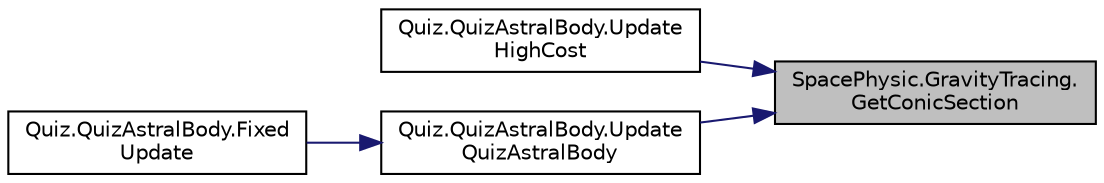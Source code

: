 digraph "SpacePhysic.GravityTracing.GetConicSection"
{
 // INTERACTIVE_SVG=YES
 // LATEX_PDF_SIZE
  edge [fontname="Helvetica",fontsize="10",labelfontname="Helvetica",labelfontsize="10"];
  node [fontname="Helvetica",fontsize="10",shape=record];
  rankdir="RL";
  Node1 [label="SpacePhysic.GravityTracing.\lGetConicSection",height=0.2,width=0.4,color="black", fillcolor="grey75", style="filled", fontcolor="black",tooltip="获取轨道圆锥曲线"];
  Node1 -> Node2 [dir="back",color="midnightblue",fontsize="10",style="solid",fontname="Helvetica"];
  Node2 [label="Quiz.QuizAstralBody.Update\lHighCost",height=0.2,width=0.4,color="black", fillcolor="white", style="filled",URL="$class_quiz_1_1_quiz_astral_body.html#a41716d9876ed4fb8cbb1913d83982d2d",tooltip="更新独立天体数据"];
  Node1 -> Node3 [dir="back",color="midnightblue",fontsize="10",style="solid",fontname="Helvetica"];
  Node3 [label="Quiz.QuizAstralBody.Update\lQuizAstralBody",height=0.2,width=0.4,color="black", fillcolor="white", style="filled",URL="$class_quiz_1_1_quiz_astral_body.html#a03a56d66cf7a3c2fbbea70a297229e76",tooltip="更新天体数据"];
  Node3 -> Node4 [dir="back",color="midnightblue",fontsize="10",style="solid",fontname="Helvetica"];
  Node4 [label="Quiz.QuizAstralBody.Fixed\lUpdate",height=0.2,width=0.4,color="black", fillcolor="white", style="filled",URL="$class_quiz_1_1_quiz_astral_body.html#a5a3cf8e859c9f5592c2a2c17f3b814a1",tooltip=" "];
}
